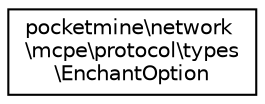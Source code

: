 digraph "Graphical Class Hierarchy"
{
 // INTERACTIVE_SVG=YES
 // LATEX_PDF_SIZE
  edge [fontname="Helvetica",fontsize="10",labelfontname="Helvetica",labelfontsize="10"];
  node [fontname="Helvetica",fontsize="10",shape=record];
  rankdir="LR";
  Node0 [label="pocketmine\\network\l\\mcpe\\protocol\\types\l\\EnchantOption",height=0.2,width=0.4,color="black", fillcolor="white", style="filled",URL="$d2/d77/classpocketmine_1_1network_1_1mcpe_1_1protocol_1_1types_1_1_enchant_option.html",tooltip=" "];
}
